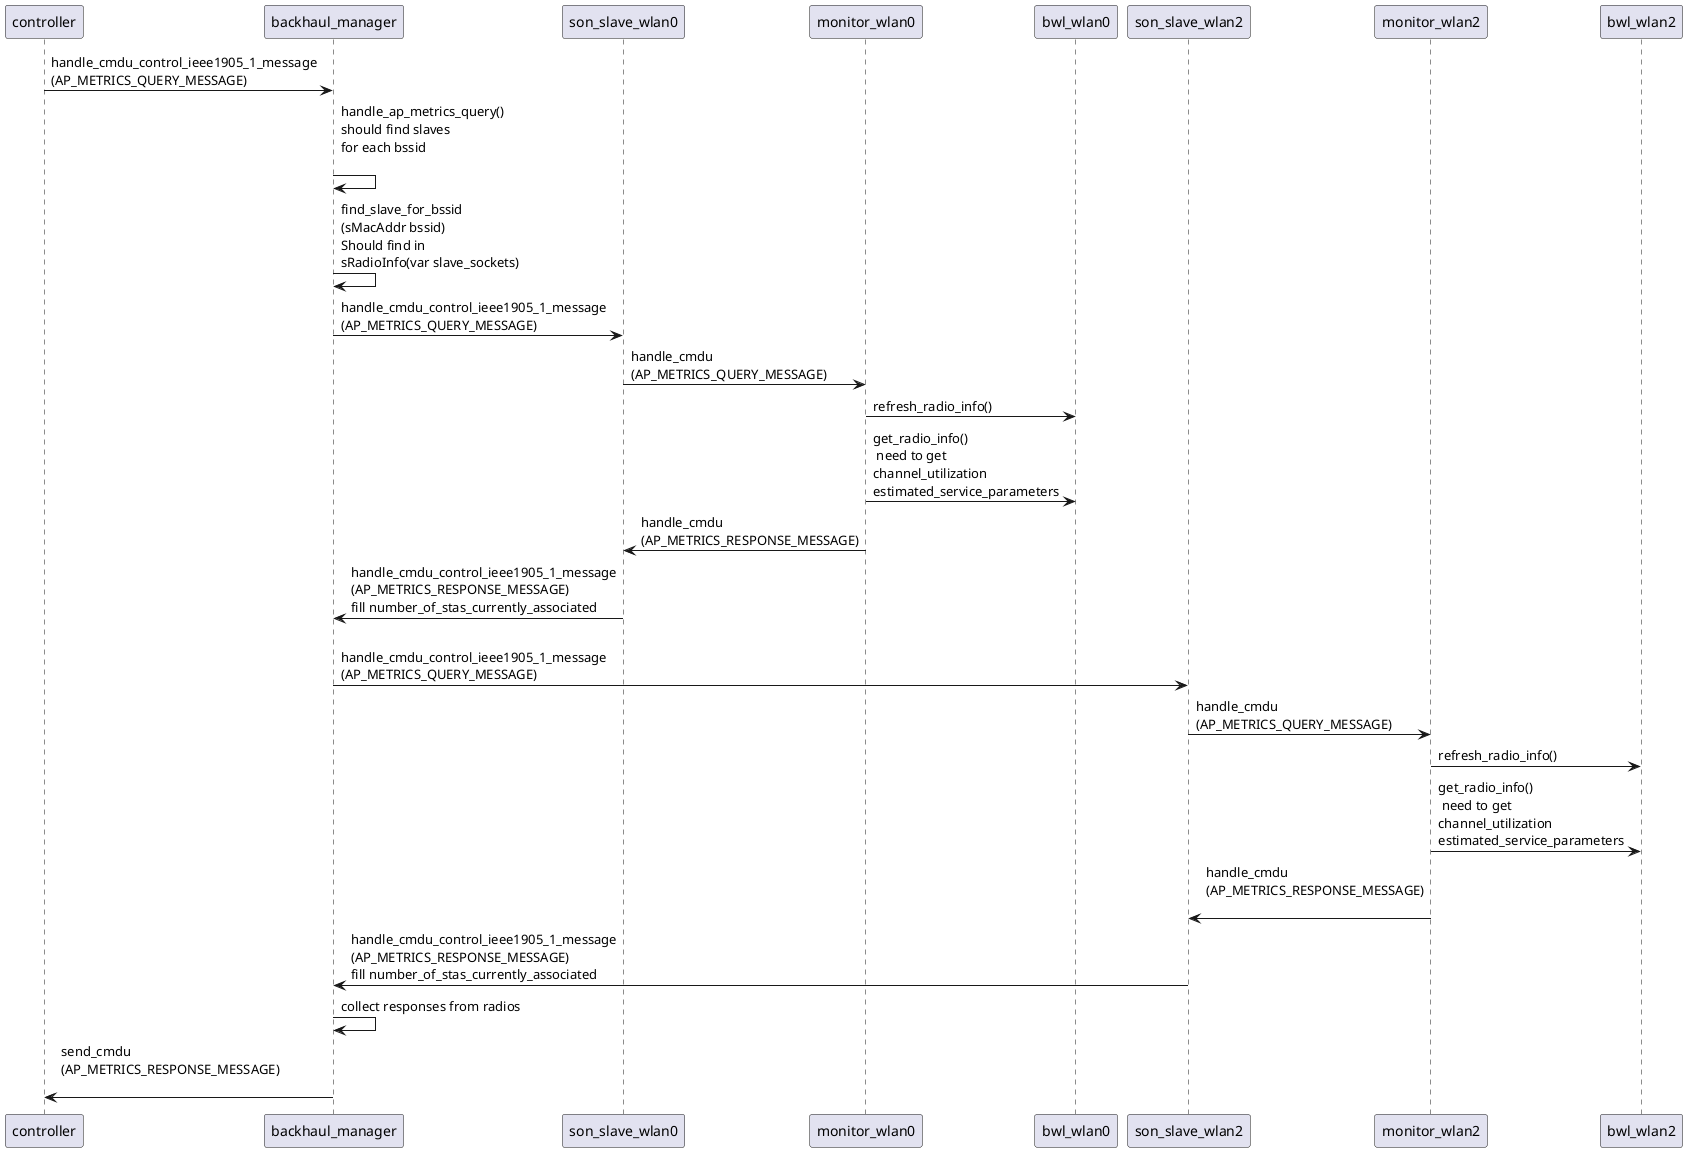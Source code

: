 @startuml
controller->backhaul_manager: handle_cmdu_control_ieee1905_1_message\n(AP_METRICS_QUERY_MESSAGE)
backhaul_manager->backhaul_manager: handle_ap_metrics_query()\nshould find slaves\nfor each bssid\n
backhaul_manager->backhaul_manager: find_slave_for_bssid\n(sMacAddr bssid)\nShould find in\nsRadioInfo(var slave_sockets)
backhaul_manager->son_slave_wlan0: handle_cmdu_control_ieee1905_1_message\n(AP_METRICS_QUERY_MESSAGE)
son_slave_wlan0->monitor_wlan0: handle_cmdu\n(AP_METRICS_QUERY_MESSAGE)
monitor_wlan0->bwl_wlan0: refresh_radio_info()
monitor_wlan0->bwl_wlan0: get_radio_info()\n need to get\nchannel_utilization\nestimated_service_parameters
monitor_wlan0->son_slave_wlan0: handle_cmdu\n(AP_METRICS_RESPONSE_MESSAGE)
son_slave_wlan0->backhaul_manager: handle_cmdu_control_ieee1905_1_message\n(AP_METRICS_RESPONSE_MESSAGE)\nfill number_of_stas_currently_associated
backhaul_manager->son_slave_wlan2: \nhandle_cmdu_control_ieee1905_1_message\n(AP_METRICS_QUERY_MESSAGE)
son_slave_wlan2->monitor_wlan2: handle_cmdu\n(AP_METRICS_QUERY_MESSAGE)
monitor_wlan2->bwl_wlan2: refresh_radio_info()
monitor_wlan2->bwl_wlan2: get_radio_info()\n need to get\nchannel_utilization\nestimated_service_parameters
monitor_wlan2->son_slave_wlan2: handle_cmdu\n(AP_METRICS_RESPONSE_MESSAGE)\n
son_slave_wlan2->backhaul_manager: handle_cmdu_control_ieee1905_1_message\n(AP_METRICS_RESPONSE_MESSAGE)\nfill number_of_stas_currently_associated
backhaul_manager->backhaul_manager: collect responses from radios
backhaul_manager->controller: send_cmdu\n(AP_METRICS_RESPONSE_MESSAGE)\n
@enduml